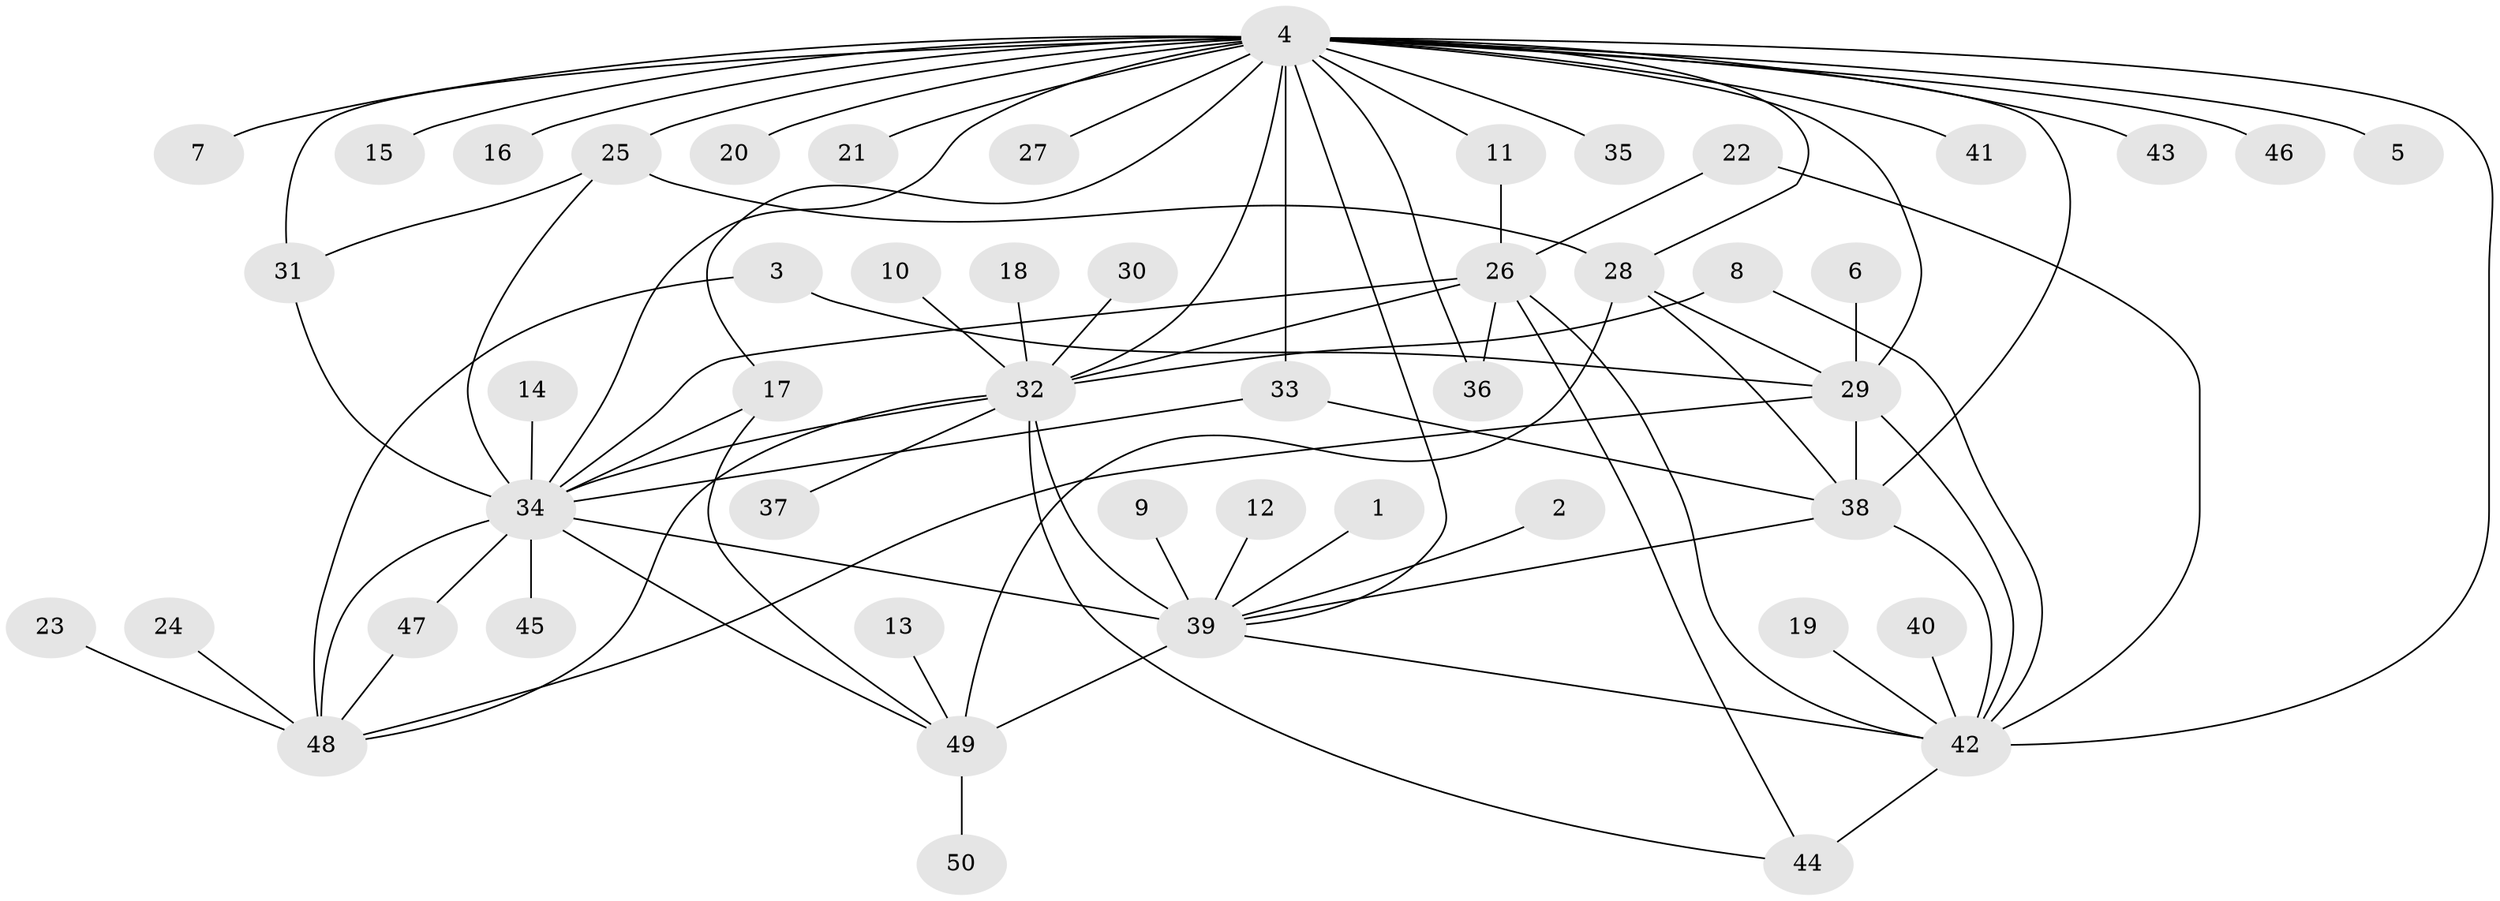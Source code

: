 // original degree distribution, {16: 0.010101010101010102, 19: 0.010101010101010102, 17: 0.010101010101010102, 2: 0.18181818181818182, 1: 0.45454545454545453, 5: 0.050505050505050504, 9: 0.020202020202020204, 4: 0.06060606060606061, 15: 0.010101010101010102, 3: 0.15151515151515152, 7: 0.020202020202020204, 8: 0.010101010101010102, 6: 0.010101010101010102}
// Generated by graph-tools (version 1.1) at 2025/25/03/09/25 03:25:55]
// undirected, 50 vertices, 81 edges
graph export_dot {
graph [start="1"]
  node [color=gray90,style=filled];
  1;
  2;
  3;
  4;
  5;
  6;
  7;
  8;
  9;
  10;
  11;
  12;
  13;
  14;
  15;
  16;
  17;
  18;
  19;
  20;
  21;
  22;
  23;
  24;
  25;
  26;
  27;
  28;
  29;
  30;
  31;
  32;
  33;
  34;
  35;
  36;
  37;
  38;
  39;
  40;
  41;
  42;
  43;
  44;
  45;
  46;
  47;
  48;
  49;
  50;
  1 -- 39 [weight=1.0];
  2 -- 39 [weight=1.0];
  3 -- 29 [weight=1.0];
  3 -- 48 [weight=1.0];
  4 -- 5 [weight=1.0];
  4 -- 7 [weight=1.0];
  4 -- 11 [weight=1.0];
  4 -- 15 [weight=1.0];
  4 -- 16 [weight=1.0];
  4 -- 17 [weight=1.0];
  4 -- 20 [weight=1.0];
  4 -- 21 [weight=1.0];
  4 -- 25 [weight=2.0];
  4 -- 27 [weight=1.0];
  4 -- 28 [weight=1.0];
  4 -- 29 [weight=1.0];
  4 -- 31 [weight=2.0];
  4 -- 32 [weight=2.0];
  4 -- 33 [weight=1.0];
  4 -- 34 [weight=2.0];
  4 -- 35 [weight=1.0];
  4 -- 36 [weight=1.0];
  4 -- 38 [weight=2.0];
  4 -- 39 [weight=2.0];
  4 -- 41 [weight=1.0];
  4 -- 42 [weight=2.0];
  4 -- 43 [weight=1.0];
  4 -- 46 [weight=1.0];
  6 -- 29 [weight=1.0];
  8 -- 32 [weight=1.0];
  8 -- 42 [weight=1.0];
  9 -- 39 [weight=1.0];
  10 -- 32 [weight=1.0];
  11 -- 26 [weight=1.0];
  12 -- 39 [weight=1.0];
  13 -- 49 [weight=1.0];
  14 -- 34 [weight=1.0];
  17 -- 34 [weight=1.0];
  17 -- 49 [weight=1.0];
  18 -- 32 [weight=1.0];
  19 -- 42 [weight=1.0];
  22 -- 26 [weight=1.0];
  22 -- 42 [weight=1.0];
  23 -- 48 [weight=1.0];
  24 -- 48 [weight=1.0];
  25 -- 28 [weight=1.0];
  25 -- 31 [weight=1.0];
  25 -- 34 [weight=1.0];
  26 -- 32 [weight=1.0];
  26 -- 34 [weight=1.0];
  26 -- 36 [weight=1.0];
  26 -- 42 [weight=1.0];
  26 -- 44 [weight=1.0];
  28 -- 29 [weight=1.0];
  28 -- 38 [weight=1.0];
  28 -- 49 [weight=1.0];
  29 -- 38 [weight=1.0];
  29 -- 42 [weight=1.0];
  29 -- 48 [weight=1.0];
  30 -- 32 [weight=1.0];
  31 -- 34 [weight=1.0];
  32 -- 34 [weight=1.0];
  32 -- 37 [weight=1.0];
  32 -- 39 [weight=1.0];
  32 -- 44 [weight=1.0];
  32 -- 48 [weight=1.0];
  33 -- 34 [weight=1.0];
  33 -- 38 [weight=1.0];
  34 -- 39 [weight=2.0];
  34 -- 45 [weight=1.0];
  34 -- 47 [weight=1.0];
  34 -- 48 [weight=1.0];
  34 -- 49 [weight=1.0];
  38 -- 39 [weight=1.0];
  38 -- 42 [weight=1.0];
  39 -- 42 [weight=1.0];
  39 -- 49 [weight=3.0];
  40 -- 42 [weight=1.0];
  42 -- 44 [weight=2.0];
  47 -- 48 [weight=1.0];
  49 -- 50 [weight=1.0];
}
